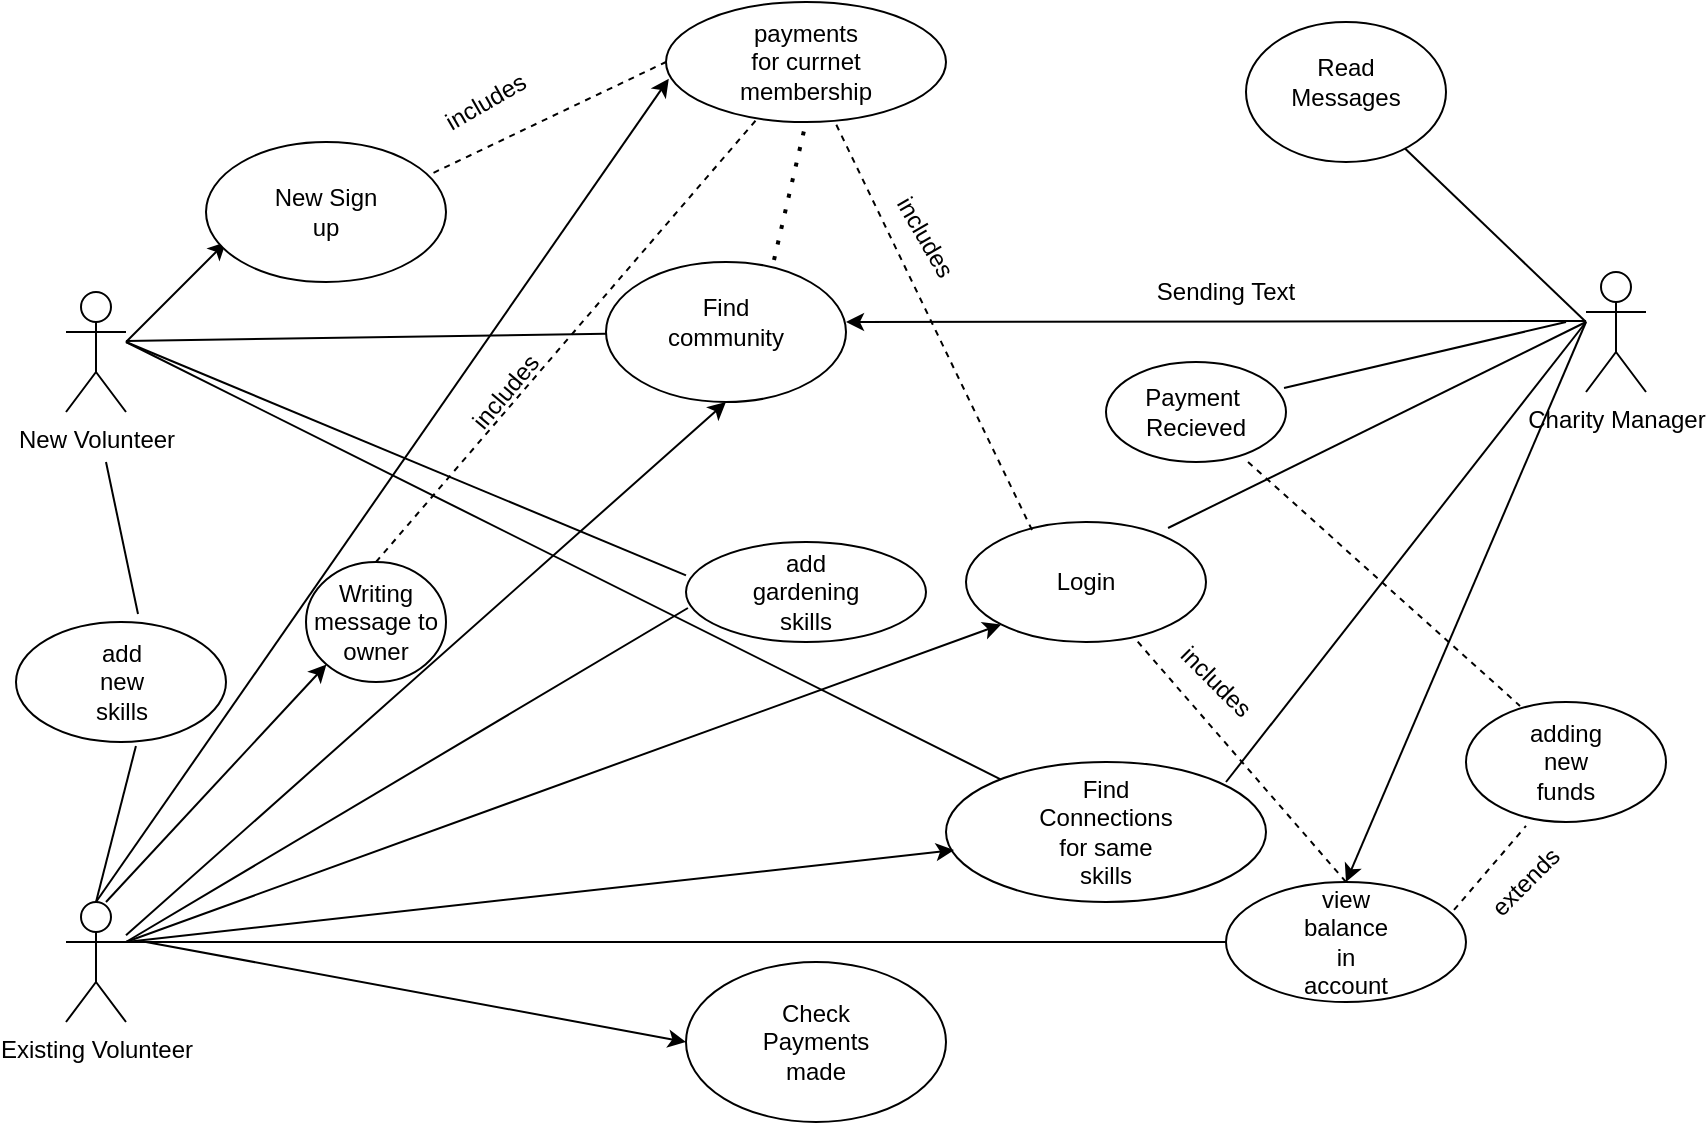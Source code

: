 <mxfile version="14.9.0" type="github">
  <diagram id="uY1XVgS073A_Wf4YaKV7" name="Page-1">
    <mxGraphModel dx="1871" dy="1684" grid="1" gridSize="10" guides="1" tooltips="1" connect="1" arrows="1" fold="1" page="1" pageScale="1" pageWidth="850" pageHeight="1100" math="0" shadow="0">
      <root>
        <mxCell id="0" />
        <mxCell id="1" parent="0" />
        <object label="New Volunteer" id="a72-MfRlyAKctN8nn2GD-5">
          <mxCell style="shape=umlActor;verticalLabelPosition=bottom;verticalAlign=top;html=1;outlineConnect=0;" vertex="1" parent="1">
            <mxGeometry x="30" y="-735" width="30" height="60" as="geometry" />
          </mxCell>
        </object>
        <mxCell id="a72-MfRlyAKctN8nn2GD-6" value="Existing Volunteer" style="shape=umlActor;verticalLabelPosition=bottom;verticalAlign=top;html=1;outlineConnect=0;" vertex="1" parent="1">
          <mxGeometry x="30" y="-430" width="30" height="60" as="geometry" />
        </mxCell>
        <mxCell id="a72-MfRlyAKctN8nn2GD-9" value="" style="endArrow=classic;html=1;" edge="1" parent="1">
          <mxGeometry width="50" height="50" relative="1" as="geometry">
            <mxPoint x="60" y="-710" as="sourcePoint" />
            <mxPoint x="110" y="-760" as="targetPoint" />
          </mxGeometry>
        </mxCell>
        <mxCell id="a72-MfRlyAKctN8nn2GD-10" value="" style="ellipse;whiteSpace=wrap;html=1;" vertex="1" parent="1">
          <mxGeometry x="100" y="-810" width="120" height="70" as="geometry" />
        </mxCell>
        <mxCell id="a72-MfRlyAKctN8nn2GD-12" value="New Sign up" style="text;html=1;strokeColor=none;fillColor=none;align=center;verticalAlign=middle;whiteSpace=wrap;rounded=0;" vertex="1" parent="1">
          <mxGeometry x="125" y="-790" width="70" height="30" as="geometry" />
        </mxCell>
        <mxCell id="a72-MfRlyAKctN8nn2GD-13" value="" style="endArrow=none;dashed=1;html=1;exitX=0.948;exitY=0.22;exitDx=0;exitDy=0;exitPerimeter=0;" edge="1" parent="1" source="a72-MfRlyAKctN8nn2GD-10">
          <mxGeometry width="50" height="50" relative="1" as="geometry">
            <mxPoint x="220" y="-800" as="sourcePoint" />
            <mxPoint x="329.997" y="-850" as="targetPoint" />
          </mxGeometry>
        </mxCell>
        <mxCell id="a72-MfRlyAKctN8nn2GD-16" value="includes" style="text;html=1;strokeColor=none;fillColor=none;align=center;verticalAlign=middle;whiteSpace=wrap;rounded=0;rotation=-30;" vertex="1" parent="1">
          <mxGeometry x="220" y="-840" width="40" height="20" as="geometry" />
        </mxCell>
        <mxCell id="a72-MfRlyAKctN8nn2GD-17" value="" style="ellipse;whiteSpace=wrap;html=1;" vertex="1" parent="1">
          <mxGeometry x="330" y="-880" width="140" height="60" as="geometry" />
        </mxCell>
        <mxCell id="a72-MfRlyAKctN8nn2GD-18" value="payments for currnet membership" style="text;html=1;strokeColor=none;fillColor=none;align=center;verticalAlign=middle;whiteSpace=wrap;rounded=0;" vertex="1" parent="1">
          <mxGeometry x="380" y="-860" width="40" height="20" as="geometry" />
        </mxCell>
        <mxCell id="a72-MfRlyAKctN8nn2GD-20" value="" style="endArrow=none;html=1;" edge="1" parent="1" target="a72-MfRlyAKctN8nn2GD-21">
          <mxGeometry width="50" height="50" relative="1" as="geometry">
            <mxPoint x="60" y="-710.5" as="sourcePoint" />
            <mxPoint x="300" y="-710" as="targetPoint" />
          </mxGeometry>
        </mxCell>
        <mxCell id="a72-MfRlyAKctN8nn2GD-21" value="" style="ellipse;whiteSpace=wrap;html=1;" vertex="1" parent="1">
          <mxGeometry x="300" y="-750" width="120" height="70" as="geometry" />
        </mxCell>
        <mxCell id="a72-MfRlyAKctN8nn2GD-22" value="Find community" style="text;html=1;strokeColor=none;fillColor=none;align=center;verticalAlign=middle;whiteSpace=wrap;rounded=0;" vertex="1" parent="1">
          <mxGeometry x="340" y="-730" width="40" height="20" as="geometry" />
        </mxCell>
        <mxCell id="a72-MfRlyAKctN8nn2GD-24" value="Charity Manager" style="shape=umlActor;verticalLabelPosition=bottom;verticalAlign=top;html=1;outlineConnect=0;" vertex="1" parent="1">
          <mxGeometry x="790" y="-745" width="30" height="60" as="geometry" />
        </mxCell>
        <mxCell id="a72-MfRlyAKctN8nn2GD-26" value="" style="endArrow=classic;html=1;" edge="1" parent="1">
          <mxGeometry width="50" height="50" relative="1" as="geometry">
            <mxPoint x="790" y="-720.5" as="sourcePoint" />
            <mxPoint x="420" y="-720" as="targetPoint" />
          </mxGeometry>
        </mxCell>
        <mxCell id="a72-MfRlyAKctN8nn2GD-27" value="Sending Text" style="text;html=1;strokeColor=none;fillColor=none;align=center;verticalAlign=middle;whiteSpace=wrap;rounded=0;" vertex="1" parent="1">
          <mxGeometry x="570" y="-745" width="80" height="20" as="geometry" />
        </mxCell>
        <mxCell id="a72-MfRlyAKctN8nn2GD-29" value="" style="ellipse;whiteSpace=wrap;html=1;" vertex="1" parent="1">
          <mxGeometry x="150" y="-600" width="70" height="60" as="geometry" />
        </mxCell>
        <mxCell id="a72-MfRlyAKctN8nn2GD-30" value="Writing message to owner" style="text;html=1;strokeColor=none;fillColor=none;align=center;verticalAlign=middle;whiteSpace=wrap;rounded=0;" vertex="1" parent="1">
          <mxGeometry x="150" y="-580" width="70" height="20" as="geometry" />
        </mxCell>
        <mxCell id="a72-MfRlyAKctN8nn2GD-31" style="edgeStyle=orthogonalEdgeStyle;rounded=0;orthogonalLoop=1;jettySize=auto;html=1;exitX=0.5;exitY=1;exitDx=0;exitDy=0;" edge="1" parent="1" source="a72-MfRlyAKctN8nn2GD-30" target="a72-MfRlyAKctN8nn2GD-30">
          <mxGeometry relative="1" as="geometry" />
        </mxCell>
        <mxCell id="a72-MfRlyAKctN8nn2GD-32" value="" style="endArrow=classic;html=1;entryX=0;entryY=1;entryDx=0;entryDy=0;" edge="1" parent="1" target="a72-MfRlyAKctN8nn2GD-29">
          <mxGeometry width="50" height="50" relative="1" as="geometry">
            <mxPoint x="50" y="-430" as="sourcePoint" />
            <mxPoint x="160" y="-540" as="targetPoint" />
          </mxGeometry>
        </mxCell>
        <mxCell id="a72-MfRlyAKctN8nn2GD-34" value="" style="endArrow=none;dashed=1;html=1;exitX=0.5;exitY=0;exitDx=0;exitDy=0;" edge="1" parent="1" source="a72-MfRlyAKctN8nn2GD-29" target="a72-MfRlyAKctN8nn2GD-17">
          <mxGeometry width="50" height="50" relative="1" as="geometry">
            <mxPoint x="220" y="-610" as="sourcePoint" />
            <mxPoint x="270" y="-660" as="targetPoint" />
          </mxGeometry>
        </mxCell>
        <mxCell id="a72-MfRlyAKctN8nn2GD-35" value="includes" style="text;html=1;strokeColor=none;fillColor=none;align=center;verticalAlign=middle;whiteSpace=wrap;rounded=0;rotation=-50;" vertex="1" parent="1">
          <mxGeometry x="230" y="-695" width="40" height="20" as="geometry" />
        </mxCell>
        <mxCell id="a72-MfRlyAKctN8nn2GD-36" value="" style="ellipse;whiteSpace=wrap;html=1;" vertex="1" parent="1">
          <mxGeometry x="5" y="-570" width="105" height="60" as="geometry" />
        </mxCell>
        <mxCell id="a72-MfRlyAKctN8nn2GD-37" value="add new skills" style="text;html=1;strokeColor=none;fillColor=none;align=center;verticalAlign=middle;whiteSpace=wrap;rounded=0;" vertex="1" parent="1">
          <mxGeometry x="37.5" y="-550" width="40" height="20" as="geometry" />
        </mxCell>
        <mxCell id="a72-MfRlyAKctN8nn2GD-38" value="" style="endArrow=none;html=1;entryX=0.571;entryY=1.033;entryDx=0;entryDy=0;entryPerimeter=0;exitX=0.5;exitY=0;exitDx=0;exitDy=0;exitPerimeter=0;" edge="1" parent="1" source="a72-MfRlyAKctN8nn2GD-6" target="a72-MfRlyAKctN8nn2GD-36">
          <mxGeometry width="50" height="50" relative="1" as="geometry">
            <mxPoint x="50" y="-440" as="sourcePoint" />
            <mxPoint x="70" y="-480" as="targetPoint" />
          </mxGeometry>
        </mxCell>
        <mxCell id="a72-MfRlyAKctN8nn2GD-39" value="" style="endArrow=none;html=1;exitX=0.581;exitY=-0.067;exitDx=0;exitDy=0;exitPerimeter=0;" edge="1" parent="1" source="a72-MfRlyAKctN8nn2GD-36">
          <mxGeometry width="50" height="50" relative="1" as="geometry">
            <mxPoint x="30" y="-610" as="sourcePoint" />
            <mxPoint x="50" y="-650" as="targetPoint" />
          </mxGeometry>
        </mxCell>
        <mxCell id="a72-MfRlyAKctN8nn2GD-40" value="" style="ellipse;whiteSpace=wrap;html=1;" vertex="1" parent="1">
          <mxGeometry x="340" y="-610" width="120" height="50" as="geometry" />
        </mxCell>
        <mxCell id="a72-MfRlyAKctN8nn2GD-41" value="add gardening skills" style="text;html=1;strokeColor=none;fillColor=none;align=center;verticalAlign=middle;whiteSpace=wrap;rounded=0;" vertex="1" parent="1">
          <mxGeometry x="380" y="-590" width="40" height="10" as="geometry" />
        </mxCell>
        <mxCell id="a72-MfRlyAKctN8nn2GD-42" value="" style="endArrow=none;html=1;entryX=0;entryY=0.333;entryDx=0;entryDy=0;entryPerimeter=0;" edge="1" parent="1" target="a72-MfRlyAKctN8nn2GD-40">
          <mxGeometry width="50" height="50" relative="1" as="geometry">
            <mxPoint x="60" y="-710" as="sourcePoint" />
            <mxPoint x="120" y="-700" as="targetPoint" />
          </mxGeometry>
        </mxCell>
        <mxCell id="a72-MfRlyAKctN8nn2GD-43" value="" style="endArrow=none;html=1;entryX=0.008;entryY=0.66;entryDx=0;entryDy=0;entryPerimeter=0;" edge="1" parent="1" target="a72-MfRlyAKctN8nn2GD-40">
          <mxGeometry width="50" height="50" relative="1" as="geometry">
            <mxPoint x="60" y="-410" as="sourcePoint" />
            <mxPoint x="340" y="-570" as="targetPoint" />
          </mxGeometry>
        </mxCell>
        <mxCell id="a72-MfRlyAKctN8nn2GD-44" value="" style="endArrow=classic;html=1;entryX=0.01;entryY=0.639;entryDx=0;entryDy=0;entryPerimeter=0;exitX=0.5;exitY=0;exitDx=0;exitDy=0;exitPerimeter=0;" edge="1" parent="1" source="a72-MfRlyAKctN8nn2GD-6" target="a72-MfRlyAKctN8nn2GD-17">
          <mxGeometry width="50" height="50" relative="1" as="geometry">
            <mxPoint x="50" y="-440" as="sourcePoint" />
            <mxPoint x="340" y="-835" as="targetPoint" />
          </mxGeometry>
        </mxCell>
        <mxCell id="a72-MfRlyAKctN8nn2GD-45" value="" style="ellipse;whiteSpace=wrap;html=1;" vertex="1" parent="1">
          <mxGeometry x="480" y="-620" width="120" height="60" as="geometry" />
        </mxCell>
        <mxCell id="a72-MfRlyAKctN8nn2GD-46" value="Login" style="text;html=1;strokeColor=none;fillColor=none;align=center;verticalAlign=middle;whiteSpace=wrap;rounded=0;" vertex="1" parent="1">
          <mxGeometry x="520" y="-600" width="40" height="20" as="geometry" />
        </mxCell>
        <mxCell id="a72-MfRlyAKctN8nn2GD-47" value="" style="endArrow=classic;html=1;entryX=0;entryY=1;entryDx=0;entryDy=0;" edge="1" parent="1" target="a72-MfRlyAKctN8nn2GD-45">
          <mxGeometry width="50" height="50" relative="1" as="geometry">
            <mxPoint x="60" y="-410" as="sourcePoint" />
            <mxPoint x="130" y="-420" as="targetPoint" />
          </mxGeometry>
        </mxCell>
        <mxCell id="a72-MfRlyAKctN8nn2GD-48" value="" style="endArrow=none;html=1;exitX=0.842;exitY=0.05;exitDx=0;exitDy=0;exitPerimeter=0;" edge="1" parent="1" source="a72-MfRlyAKctN8nn2GD-45">
          <mxGeometry width="50" height="50" relative="1" as="geometry">
            <mxPoint x="590" y="-620" as="sourcePoint" />
            <mxPoint x="790" y="-720" as="targetPoint" />
          </mxGeometry>
        </mxCell>
        <mxCell id="a72-MfRlyAKctN8nn2GD-49" value="" style="endArrow=none;dashed=1;html=1;dashPattern=1 3;strokeWidth=2;exitX=0.7;exitY=-0.014;exitDx=0;exitDy=0;exitPerimeter=0;entryX=0.5;entryY=1;entryDx=0;entryDy=0;" edge="1" parent="1" source="a72-MfRlyAKctN8nn2GD-21" target="a72-MfRlyAKctN8nn2GD-17">
          <mxGeometry width="50" height="50" relative="1" as="geometry">
            <mxPoint x="390" y="-770" as="sourcePoint" />
            <mxPoint x="384" y="-810" as="targetPoint" />
          </mxGeometry>
        </mxCell>
        <mxCell id="a72-MfRlyAKctN8nn2GD-50" value="" style="endArrow=none;dashed=1;html=1;exitX=0.275;exitY=0.067;exitDx=0;exitDy=0;exitPerimeter=0;" edge="1" parent="1" source="a72-MfRlyAKctN8nn2GD-45" target="a72-MfRlyAKctN8nn2GD-17">
          <mxGeometry width="50" height="50" relative="1" as="geometry">
            <mxPoint x="420" y="-770" as="sourcePoint" />
            <mxPoint x="470" y="-820" as="targetPoint" />
          </mxGeometry>
        </mxCell>
        <mxCell id="a72-MfRlyAKctN8nn2GD-51" value="includes" style="text;html=1;strokeColor=none;fillColor=none;align=center;verticalAlign=middle;whiteSpace=wrap;rounded=0;rotation=60;" vertex="1" parent="1">
          <mxGeometry x="440" y="-775" width="40" height="25" as="geometry" />
        </mxCell>
        <mxCell id="a72-MfRlyAKctN8nn2GD-52" value="" style="ellipse;whiteSpace=wrap;html=1;" vertex="1" parent="1">
          <mxGeometry x="470" y="-500" width="160" height="70" as="geometry" />
        </mxCell>
        <mxCell id="a72-MfRlyAKctN8nn2GD-53" value="Find Connections for same skills" style="text;html=1;strokeColor=none;fillColor=none;align=center;verticalAlign=middle;whiteSpace=wrap;rounded=0;" vertex="1" parent="1">
          <mxGeometry x="530" y="-475" width="40" height="20" as="geometry" />
        </mxCell>
        <mxCell id="a72-MfRlyAKctN8nn2GD-54" value="" style="endArrow=classic;html=1;entryX=0.025;entryY=0.629;entryDx=0;entryDy=0;entryPerimeter=0;" edge="1" parent="1" target="a72-MfRlyAKctN8nn2GD-52">
          <mxGeometry width="50" height="50" relative="1" as="geometry">
            <mxPoint x="60" y="-410" as="sourcePoint" />
            <mxPoint x="120" y="-420" as="targetPoint" />
          </mxGeometry>
        </mxCell>
        <mxCell id="a72-MfRlyAKctN8nn2GD-55" value="" style="endArrow=none;html=1;" edge="1" parent="1">
          <mxGeometry width="50" height="50" relative="1" as="geometry">
            <mxPoint x="610" y="-490" as="sourcePoint" />
            <mxPoint x="790" y="-720" as="targetPoint" />
          </mxGeometry>
        </mxCell>
        <mxCell id="a72-MfRlyAKctN8nn2GD-56" value="" style="endArrow=none;html=1;" edge="1" parent="1">
          <mxGeometry width="50" height="50" relative="1" as="geometry">
            <mxPoint x="60" y="-410" as="sourcePoint" />
            <mxPoint x="610" y="-410" as="targetPoint" />
          </mxGeometry>
        </mxCell>
        <mxCell id="a72-MfRlyAKctN8nn2GD-57" value="" style="ellipse;whiteSpace=wrap;html=1;" vertex="1" parent="1">
          <mxGeometry x="610" y="-440" width="120" height="60" as="geometry" />
        </mxCell>
        <mxCell id="a72-MfRlyAKctN8nn2GD-58" value="view balance in account" style="text;html=1;strokeColor=none;fillColor=none;align=center;verticalAlign=middle;whiteSpace=wrap;rounded=0;" vertex="1" parent="1">
          <mxGeometry x="650" y="-420" width="40" height="20" as="geometry" />
        </mxCell>
        <mxCell id="a72-MfRlyAKctN8nn2GD-59" value="" style="endArrow=none;dashed=1;html=1;exitX=0.5;exitY=0;exitDx=0;exitDy=0;" edge="1" parent="1" source="a72-MfRlyAKctN8nn2GD-57" target="a72-MfRlyAKctN8nn2GD-45">
          <mxGeometry width="50" height="50" relative="1" as="geometry">
            <mxPoint x="570" y="-520" as="sourcePoint" />
            <mxPoint x="620" y="-570" as="targetPoint" />
          </mxGeometry>
        </mxCell>
        <mxCell id="a72-MfRlyAKctN8nn2GD-60" value="includes" style="text;html=1;strokeColor=none;fillColor=none;align=center;verticalAlign=middle;whiteSpace=wrap;rounded=0;rotation=45;" vertex="1" parent="1">
          <mxGeometry x="580" y="-550" width="50" height="20" as="geometry" />
        </mxCell>
        <mxCell id="a72-MfRlyAKctN8nn2GD-63" value="" style="ellipse;whiteSpace=wrap;html=1;" vertex="1" parent="1">
          <mxGeometry x="730" y="-530" width="100" height="60" as="geometry" />
        </mxCell>
        <mxCell id="a72-MfRlyAKctN8nn2GD-64" value="adding new funds" style="text;html=1;strokeColor=none;fillColor=none;align=center;verticalAlign=middle;whiteSpace=wrap;rounded=0;" vertex="1" parent="1">
          <mxGeometry x="760" y="-510" width="40" height="20" as="geometry" />
        </mxCell>
        <mxCell id="a72-MfRlyAKctN8nn2GD-65" value="" style="endArrow=none;dashed=1;html=1;entryX=0.3;entryY=1.033;entryDx=0;entryDy=0;entryPerimeter=0;exitX=0.95;exitY=0.233;exitDx=0;exitDy=0;exitPerimeter=0;" edge="1" parent="1" source="a72-MfRlyAKctN8nn2GD-57" target="a72-MfRlyAKctN8nn2GD-63">
          <mxGeometry width="50" height="50" relative="1" as="geometry">
            <mxPoint x="730" y="-440" as="sourcePoint" />
            <mxPoint x="770" y="-470" as="targetPoint" />
          </mxGeometry>
        </mxCell>
        <mxCell id="a72-MfRlyAKctN8nn2GD-67" value="" style="ellipse;whiteSpace=wrap;html=1;" vertex="1" parent="1">
          <mxGeometry x="550" y="-700" width="90" height="50" as="geometry" />
        </mxCell>
        <mxCell id="a72-MfRlyAKctN8nn2GD-68" value="Payment&amp;nbsp;&lt;br&gt;Recieved" style="text;html=1;strokeColor=none;fillColor=none;align=center;verticalAlign=middle;whiteSpace=wrap;rounded=0;" vertex="1" parent="1">
          <mxGeometry x="575" y="-685" width="40" height="20" as="geometry" />
        </mxCell>
        <mxCell id="a72-MfRlyAKctN8nn2GD-69" value="extends&lt;br&gt;" style="text;html=1;strokeColor=none;fillColor=none;align=center;verticalAlign=middle;whiteSpace=wrap;rounded=0;rotation=-45;" vertex="1" parent="1">
          <mxGeometry x="740" y="-450" width="40" height="20" as="geometry" />
        </mxCell>
        <mxCell id="a72-MfRlyAKctN8nn2GD-70" value="" style="endArrow=none;dashed=1;html=1;entryX=0.27;entryY=0.033;entryDx=0;entryDy=0;entryPerimeter=0;exitX=0.789;exitY=1;exitDx=0;exitDy=0;exitPerimeter=0;" edge="1" parent="1" source="a72-MfRlyAKctN8nn2GD-67" target="a72-MfRlyAKctN8nn2GD-63">
          <mxGeometry width="50" height="50" relative="1" as="geometry">
            <mxPoint x="710" y="-530" as="sourcePoint" />
            <mxPoint x="760" y="-580" as="targetPoint" />
          </mxGeometry>
        </mxCell>
        <mxCell id="a72-MfRlyAKctN8nn2GD-71" value="" style="endArrow=classic;html=1;" edge="1" parent="1">
          <mxGeometry width="50" height="50" relative="1" as="geometry">
            <mxPoint x="790" y="-720" as="sourcePoint" />
            <mxPoint x="670" y="-440" as="targetPoint" />
          </mxGeometry>
        </mxCell>
        <mxCell id="a72-MfRlyAKctN8nn2GD-72" value="" style="endArrow=classic;html=1;" edge="1" parent="1">
          <mxGeometry width="50" height="50" relative="1" as="geometry">
            <mxPoint x="70" y="-410" as="sourcePoint" />
            <mxPoint x="340" y="-360" as="targetPoint" />
          </mxGeometry>
        </mxCell>
        <mxCell id="a72-MfRlyAKctN8nn2GD-76" value="" style="ellipse;whiteSpace=wrap;html=1;" vertex="1" parent="1">
          <mxGeometry x="340" y="-400" width="130" height="80" as="geometry" />
        </mxCell>
        <mxCell id="a72-MfRlyAKctN8nn2GD-78" value="Check Payments made" style="text;html=1;strokeColor=none;fillColor=none;align=center;verticalAlign=middle;whiteSpace=wrap;rounded=0;" vertex="1" parent="1">
          <mxGeometry x="380" y="-370" width="50" height="20" as="geometry" />
        </mxCell>
        <mxCell id="a72-MfRlyAKctN8nn2GD-79" value="" style="endArrow=none;html=1;exitX=0.989;exitY=0.26;exitDx=0;exitDy=0;exitPerimeter=0;" edge="1" parent="1" source="a72-MfRlyAKctN8nn2GD-67">
          <mxGeometry width="50" height="50" relative="1" as="geometry">
            <mxPoint x="640" y="-660" as="sourcePoint" />
            <mxPoint x="780" y="-720" as="targetPoint" />
          </mxGeometry>
        </mxCell>
        <mxCell id="a72-MfRlyAKctN8nn2GD-81" value="" style="ellipse;whiteSpace=wrap;html=1;" vertex="1" parent="1">
          <mxGeometry x="620" y="-870" width="100" height="70" as="geometry" />
        </mxCell>
        <mxCell id="a72-MfRlyAKctN8nn2GD-82" value="Read Messages" style="text;html=1;strokeColor=none;fillColor=none;align=center;verticalAlign=middle;whiteSpace=wrap;rounded=0;" vertex="1" parent="1">
          <mxGeometry x="650" y="-850" width="40" height="20" as="geometry" />
        </mxCell>
        <mxCell id="a72-MfRlyAKctN8nn2GD-83" value="" style="endArrow=none;html=1;" edge="1" parent="1" source="a72-MfRlyAKctN8nn2GD-81">
          <mxGeometry width="50" height="50" relative="1" as="geometry">
            <mxPoint x="700" y="-760" as="sourcePoint" />
            <mxPoint x="790" y="-720" as="targetPoint" />
          </mxGeometry>
        </mxCell>
        <mxCell id="a72-MfRlyAKctN8nn2GD-84" value="" style="endArrow=none;html=1;" edge="1" parent="1" target="a72-MfRlyAKctN8nn2GD-52">
          <mxGeometry width="50" height="50" relative="1" as="geometry">
            <mxPoint x="60" y="-710" as="sourcePoint" />
            <mxPoint x="200" y="-630" as="targetPoint" />
          </mxGeometry>
        </mxCell>
        <mxCell id="a72-MfRlyAKctN8nn2GD-88" value="" style="endArrow=classic;html=1;entryX=0.5;entryY=1;entryDx=0;entryDy=0;" edge="1" parent="1" source="a72-MfRlyAKctN8nn2GD-6" target="a72-MfRlyAKctN8nn2GD-21">
          <mxGeometry width="50" height="50" relative="1" as="geometry">
            <mxPoint x="70" y="-420" as="sourcePoint" />
            <mxPoint x="120" y="-470" as="targetPoint" />
          </mxGeometry>
        </mxCell>
      </root>
    </mxGraphModel>
  </diagram>
</mxfile>
